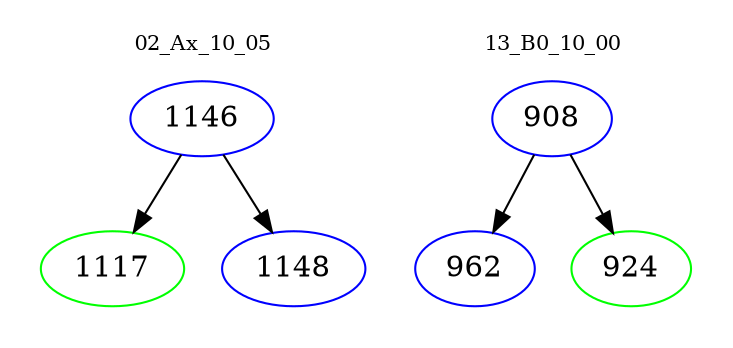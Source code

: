 digraph{
subgraph cluster_0 {
color = white
label = "02_Ax_10_05";
fontsize=10;
T0_1146 [label="1146", color="blue"]
T0_1146 -> T0_1117 [color="black"]
T0_1117 [label="1117", color="green"]
T0_1146 -> T0_1148 [color="black"]
T0_1148 [label="1148", color="blue"]
}
subgraph cluster_1 {
color = white
label = "13_B0_10_00";
fontsize=10;
T1_908 [label="908", color="blue"]
T1_908 -> T1_962 [color="black"]
T1_962 [label="962", color="blue"]
T1_908 -> T1_924 [color="black"]
T1_924 [label="924", color="green"]
}
}
